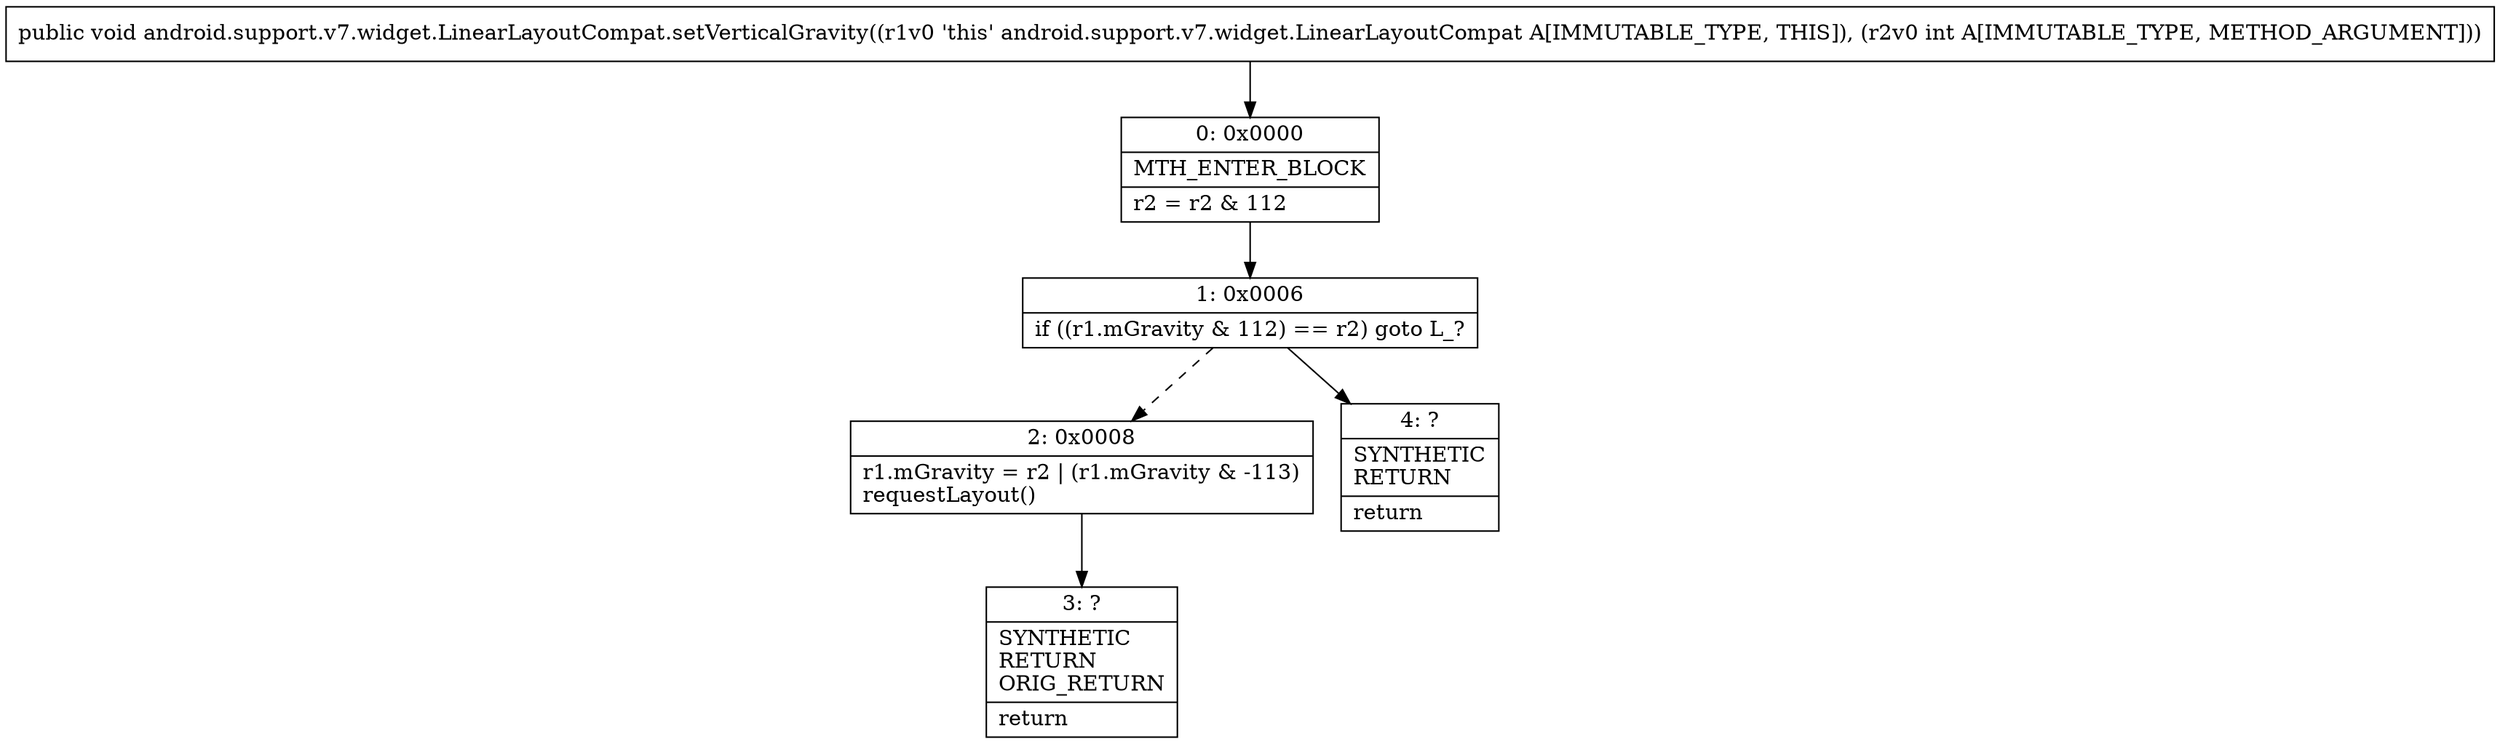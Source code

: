 digraph "CFG forandroid.support.v7.widget.LinearLayoutCompat.setVerticalGravity(I)V" {
Node_0 [shape=record,label="{0\:\ 0x0000|MTH_ENTER_BLOCK\l|r2 = r2 & 112\l}"];
Node_1 [shape=record,label="{1\:\ 0x0006|if ((r1.mGravity & 112) == r2) goto L_?\l}"];
Node_2 [shape=record,label="{2\:\ 0x0008|r1.mGravity = r2 \| (r1.mGravity & \-113)\lrequestLayout()\l}"];
Node_3 [shape=record,label="{3\:\ ?|SYNTHETIC\lRETURN\lORIG_RETURN\l|return\l}"];
Node_4 [shape=record,label="{4\:\ ?|SYNTHETIC\lRETURN\l|return\l}"];
MethodNode[shape=record,label="{public void android.support.v7.widget.LinearLayoutCompat.setVerticalGravity((r1v0 'this' android.support.v7.widget.LinearLayoutCompat A[IMMUTABLE_TYPE, THIS]), (r2v0 int A[IMMUTABLE_TYPE, METHOD_ARGUMENT])) }"];
MethodNode -> Node_0;
Node_0 -> Node_1;
Node_1 -> Node_2[style=dashed];
Node_1 -> Node_4;
Node_2 -> Node_3;
}

